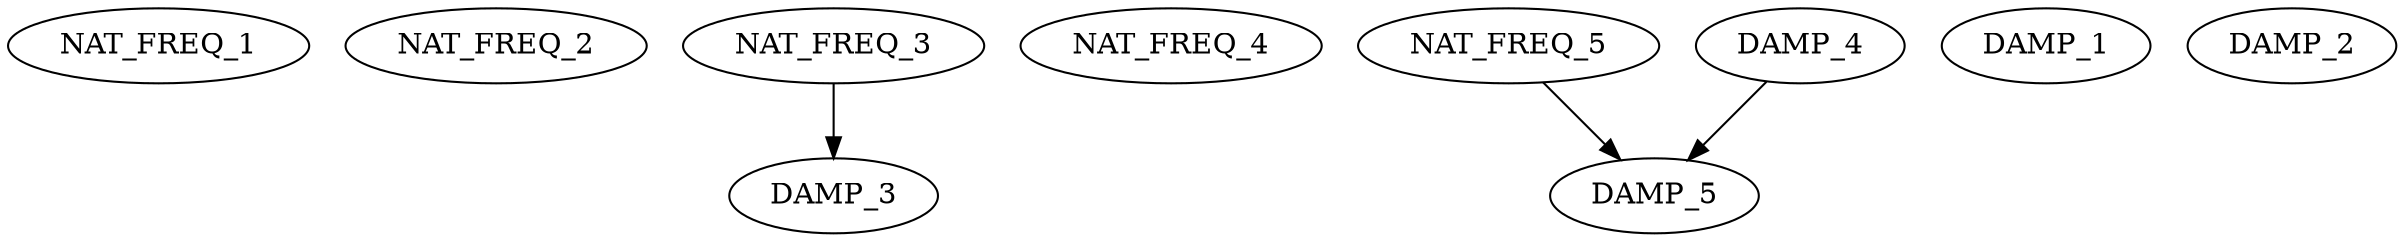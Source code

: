 strict digraph "" {
	NAT_FREQ_1;
	NAT_FREQ_2;
	NAT_FREQ_3 -> DAMP_3;
	NAT_FREQ_4;
	NAT_FREQ_5 -> DAMP_5;
	DAMP_1;
	DAMP_2;
	DAMP_4 -> DAMP_5;
}
